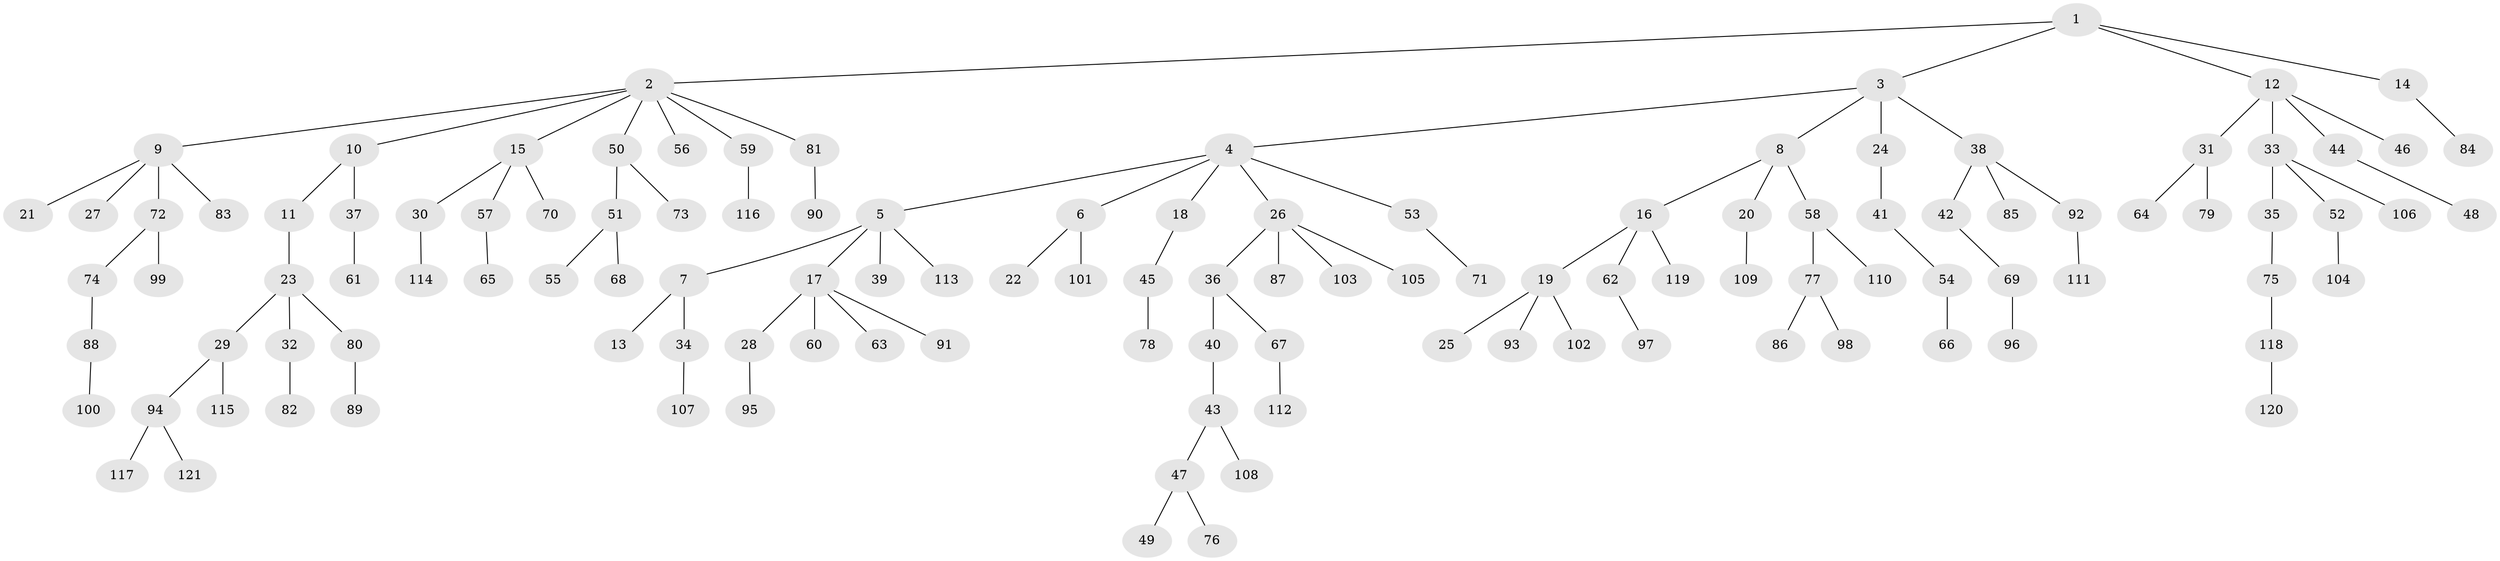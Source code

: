 // coarse degree distribution, {4: 0.11764705882352941, 7: 0.011764705882352941, 5: 0.011764705882352941, 6: 0.011764705882352941, 2: 0.25882352941176473, 3: 0.09411764705882353, 1: 0.49411764705882355}
// Generated by graph-tools (version 1.1) at 2025/51/03/04/25 22:51:35]
// undirected, 121 vertices, 120 edges
graph export_dot {
  node [color=gray90,style=filled];
  1;
  2;
  3;
  4;
  5;
  6;
  7;
  8;
  9;
  10;
  11;
  12;
  13;
  14;
  15;
  16;
  17;
  18;
  19;
  20;
  21;
  22;
  23;
  24;
  25;
  26;
  27;
  28;
  29;
  30;
  31;
  32;
  33;
  34;
  35;
  36;
  37;
  38;
  39;
  40;
  41;
  42;
  43;
  44;
  45;
  46;
  47;
  48;
  49;
  50;
  51;
  52;
  53;
  54;
  55;
  56;
  57;
  58;
  59;
  60;
  61;
  62;
  63;
  64;
  65;
  66;
  67;
  68;
  69;
  70;
  71;
  72;
  73;
  74;
  75;
  76;
  77;
  78;
  79;
  80;
  81;
  82;
  83;
  84;
  85;
  86;
  87;
  88;
  89;
  90;
  91;
  92;
  93;
  94;
  95;
  96;
  97;
  98;
  99;
  100;
  101;
  102;
  103;
  104;
  105;
  106;
  107;
  108;
  109;
  110;
  111;
  112;
  113;
  114;
  115;
  116;
  117;
  118;
  119;
  120;
  121;
  1 -- 2;
  1 -- 3;
  1 -- 12;
  1 -- 14;
  2 -- 9;
  2 -- 10;
  2 -- 15;
  2 -- 50;
  2 -- 56;
  2 -- 59;
  2 -- 81;
  3 -- 4;
  3 -- 8;
  3 -- 24;
  3 -- 38;
  4 -- 5;
  4 -- 6;
  4 -- 18;
  4 -- 26;
  4 -- 53;
  5 -- 7;
  5 -- 17;
  5 -- 39;
  5 -- 113;
  6 -- 22;
  6 -- 101;
  7 -- 13;
  7 -- 34;
  8 -- 16;
  8 -- 20;
  8 -- 58;
  9 -- 21;
  9 -- 27;
  9 -- 72;
  9 -- 83;
  10 -- 11;
  10 -- 37;
  11 -- 23;
  12 -- 31;
  12 -- 33;
  12 -- 44;
  12 -- 46;
  14 -- 84;
  15 -- 30;
  15 -- 57;
  15 -- 70;
  16 -- 19;
  16 -- 62;
  16 -- 119;
  17 -- 28;
  17 -- 60;
  17 -- 63;
  17 -- 91;
  18 -- 45;
  19 -- 25;
  19 -- 93;
  19 -- 102;
  20 -- 109;
  23 -- 29;
  23 -- 32;
  23 -- 80;
  24 -- 41;
  26 -- 36;
  26 -- 87;
  26 -- 103;
  26 -- 105;
  28 -- 95;
  29 -- 94;
  29 -- 115;
  30 -- 114;
  31 -- 64;
  31 -- 79;
  32 -- 82;
  33 -- 35;
  33 -- 52;
  33 -- 106;
  34 -- 107;
  35 -- 75;
  36 -- 40;
  36 -- 67;
  37 -- 61;
  38 -- 42;
  38 -- 85;
  38 -- 92;
  40 -- 43;
  41 -- 54;
  42 -- 69;
  43 -- 47;
  43 -- 108;
  44 -- 48;
  45 -- 78;
  47 -- 49;
  47 -- 76;
  50 -- 51;
  50 -- 73;
  51 -- 55;
  51 -- 68;
  52 -- 104;
  53 -- 71;
  54 -- 66;
  57 -- 65;
  58 -- 77;
  58 -- 110;
  59 -- 116;
  62 -- 97;
  67 -- 112;
  69 -- 96;
  72 -- 74;
  72 -- 99;
  74 -- 88;
  75 -- 118;
  77 -- 86;
  77 -- 98;
  80 -- 89;
  81 -- 90;
  88 -- 100;
  92 -- 111;
  94 -- 117;
  94 -- 121;
  118 -- 120;
}
